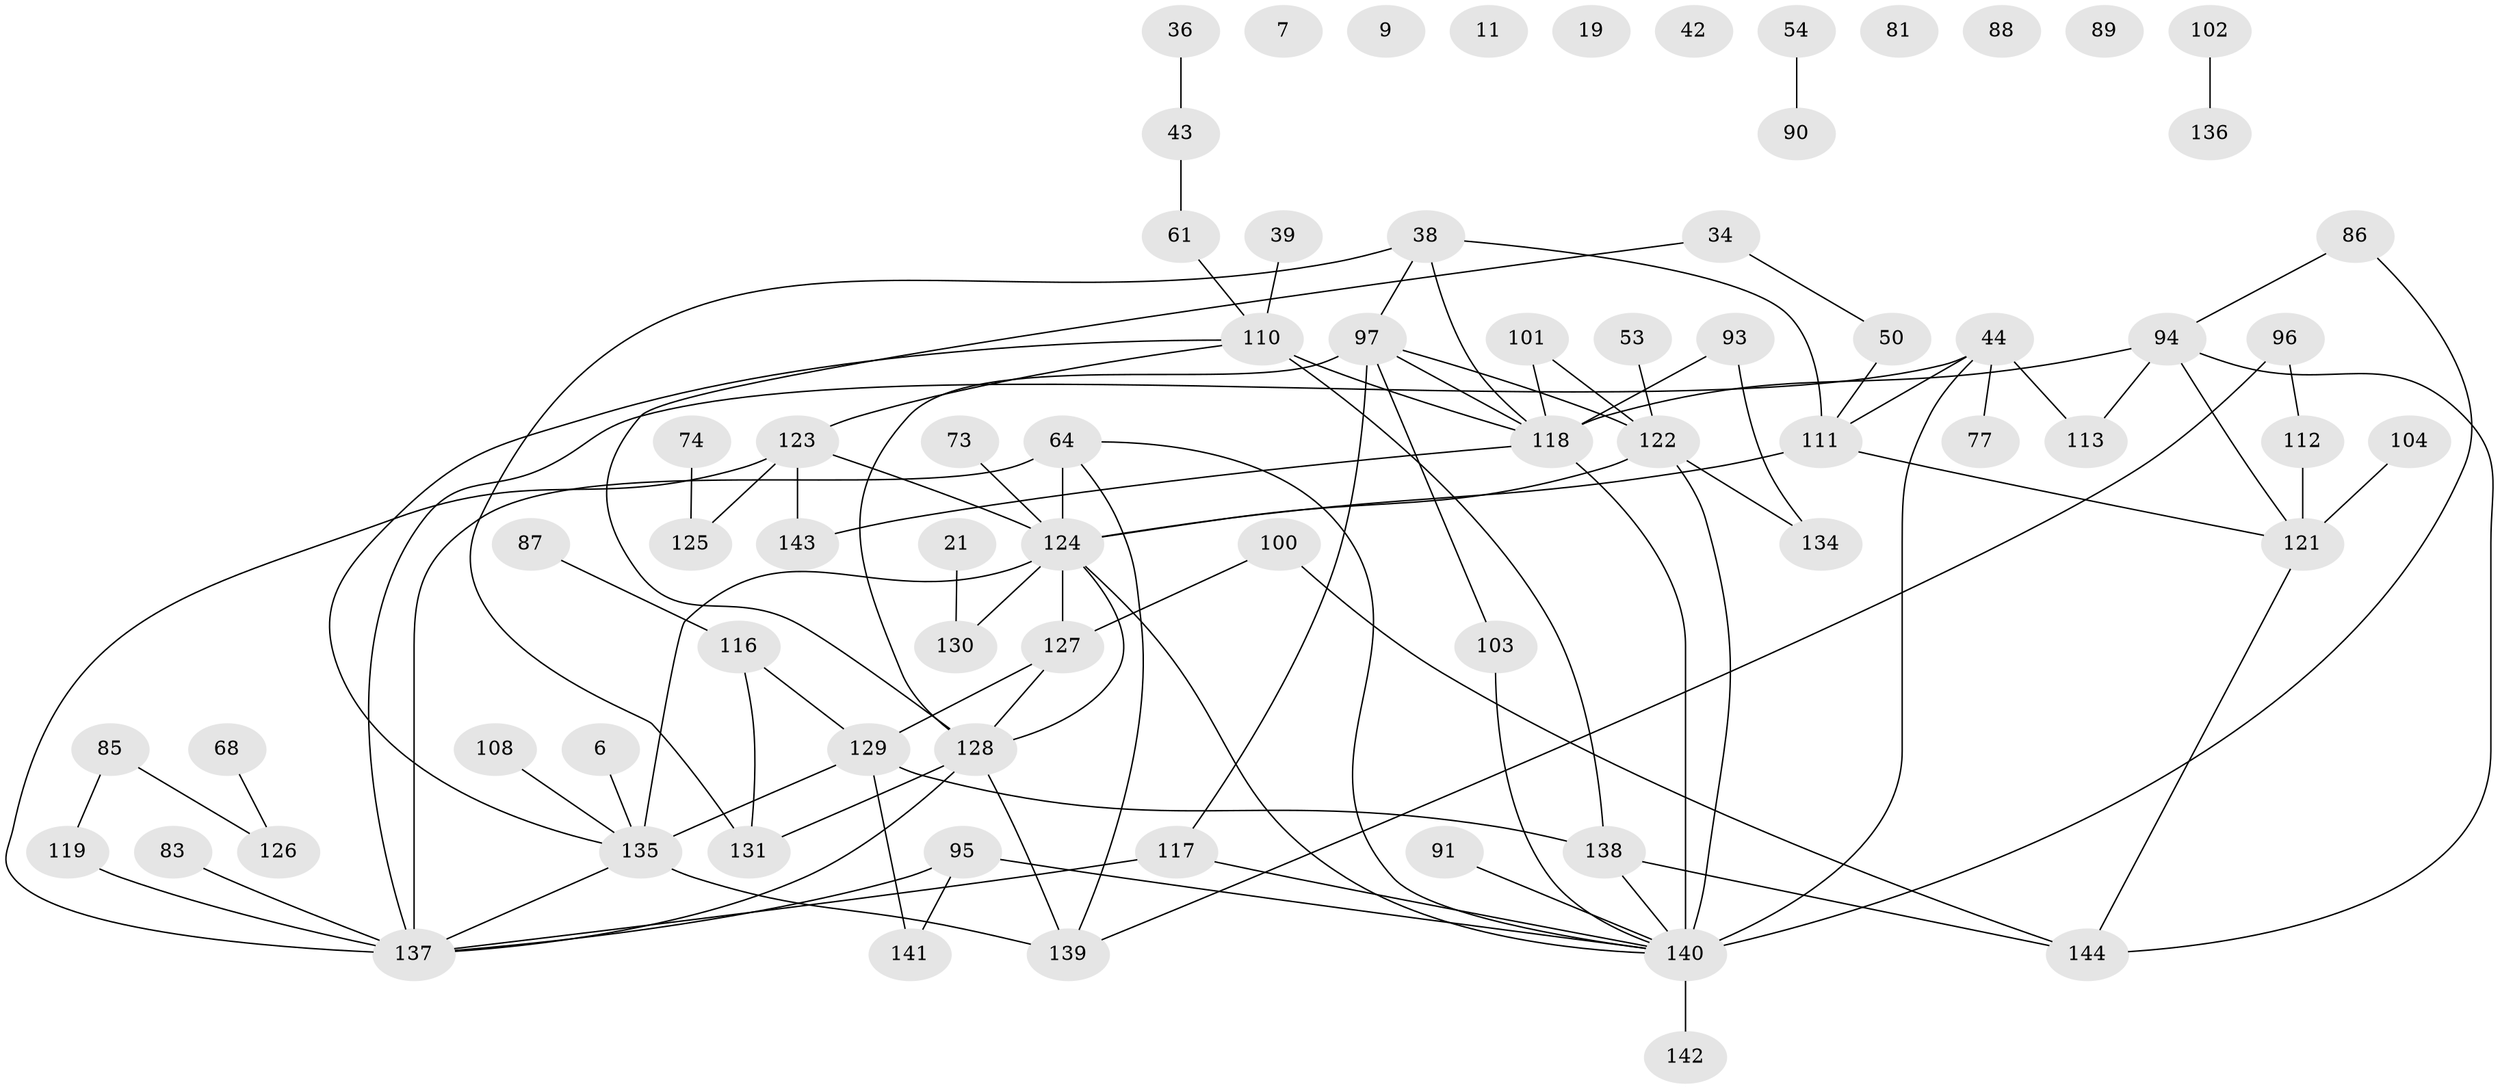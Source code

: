 // original degree distribution, {3: 0.2361111111111111, 2: 0.25, 1: 0.1875, 0: 0.05555555555555555, 4: 0.1111111111111111, 5: 0.13194444444444445, 6: 0.027777777777777776}
// Generated by graph-tools (version 1.1) at 2025/39/03/09/25 04:39:35]
// undirected, 72 vertices, 98 edges
graph export_dot {
graph [start="1"]
  node [color=gray90,style=filled];
  6;
  7;
  9;
  11;
  19;
  21;
  34;
  36;
  38;
  39;
  42;
  43;
  44 [super="+26"];
  50;
  53;
  54;
  61;
  64 [super="+25+48"];
  68;
  73;
  74;
  77;
  81;
  83;
  85;
  86;
  87;
  88;
  89;
  90;
  91;
  93;
  94 [super="+92"];
  95 [super="+23"];
  96;
  97 [super="+47"];
  100;
  101;
  102;
  103;
  104;
  108;
  110 [super="+59+75"];
  111 [super="+33"];
  112;
  113;
  116 [super="+28+41"];
  117;
  118 [super="+57+80+99"];
  119;
  121 [super="+51"];
  122 [super="+114"];
  123 [super="+65+84"];
  124 [super="+10+32+120+55"];
  125;
  126;
  127 [super="+60+37+56"];
  128 [super="+76+115"];
  129;
  130;
  131;
  134;
  135 [super="+82+132"];
  136;
  137 [super="+35+66+133"];
  138 [super="+49"];
  139 [super="+62"];
  140 [super="+79+109+107"];
  141;
  142;
  143;
  144 [super="+17"];
  6 -- 135;
  21 -- 130;
  34 -- 50;
  34 -- 128;
  36 -- 43;
  38 -- 97 [weight=2];
  38 -- 111 [weight=2];
  38 -- 131;
  38 -- 118;
  39 -- 110;
  43 -- 61;
  44 -- 113;
  44 -- 111 [weight=2];
  44 -- 77;
  44 -- 137;
  44 -- 140 [weight=3];
  50 -- 111;
  53 -- 122;
  54 -- 90;
  61 -- 110;
  64 -- 124 [weight=3];
  64 -- 139;
  64 -- 137 [weight=3];
  64 -- 140;
  68 -- 126;
  73 -- 124;
  74 -- 125;
  83 -- 137;
  85 -- 119;
  85 -- 126;
  86 -- 140;
  86 -- 94;
  87 -- 116;
  91 -- 140;
  93 -- 134;
  93 -- 118;
  94 -- 121;
  94 -- 118;
  94 -- 144;
  94 -- 113;
  95 -- 141;
  95 -- 137;
  95 -- 140;
  96 -- 112;
  96 -- 139;
  97 -- 117;
  97 -- 103;
  97 -- 118;
  97 -- 128;
  97 -- 122;
  100 -- 127;
  100 -- 144;
  101 -- 118;
  101 -- 122;
  102 -- 136;
  103 -- 140;
  104 -- 121;
  108 -- 135;
  110 -- 123;
  110 -- 118 [weight=3];
  110 -- 138;
  110 -- 135;
  111 -- 121;
  111 -- 124 [weight=2];
  112 -- 121;
  116 -- 129;
  116 -- 131;
  117 -- 137;
  117 -- 140;
  118 -- 143;
  118 -- 140 [weight=4];
  119 -- 137;
  121 -- 144;
  122 -- 134;
  122 -- 124 [weight=2];
  122 -- 140;
  123 -- 125;
  123 -- 137;
  123 -- 124;
  123 -- 143;
  124 -- 130;
  124 -- 128;
  124 -- 135 [weight=3];
  124 -- 127 [weight=2];
  124 -- 140;
  127 -- 129;
  127 -- 128;
  128 -- 137 [weight=2];
  128 -- 131;
  128 -- 139;
  129 -- 141;
  129 -- 138;
  129 -- 135;
  135 -- 137 [weight=2];
  135 -- 139;
  138 -- 144;
  138 -- 140 [weight=2];
  140 -- 142;
}
